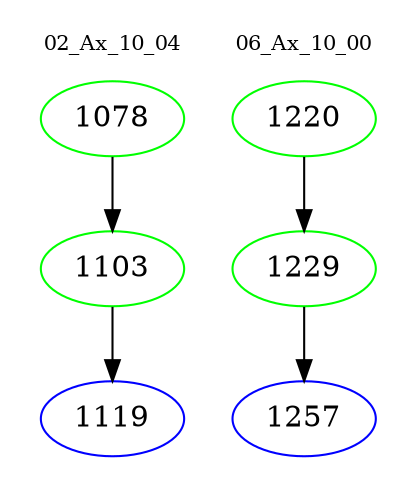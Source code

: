 digraph{
subgraph cluster_0 {
color = white
label = "02_Ax_10_04";
fontsize=10;
T0_1078 [label="1078", color="green"]
T0_1078 -> T0_1103 [color="black"]
T0_1103 [label="1103", color="green"]
T0_1103 -> T0_1119 [color="black"]
T0_1119 [label="1119", color="blue"]
}
subgraph cluster_1 {
color = white
label = "06_Ax_10_00";
fontsize=10;
T1_1220 [label="1220", color="green"]
T1_1220 -> T1_1229 [color="black"]
T1_1229 [label="1229", color="green"]
T1_1229 -> T1_1257 [color="black"]
T1_1257 [label="1257", color="blue"]
}
}
